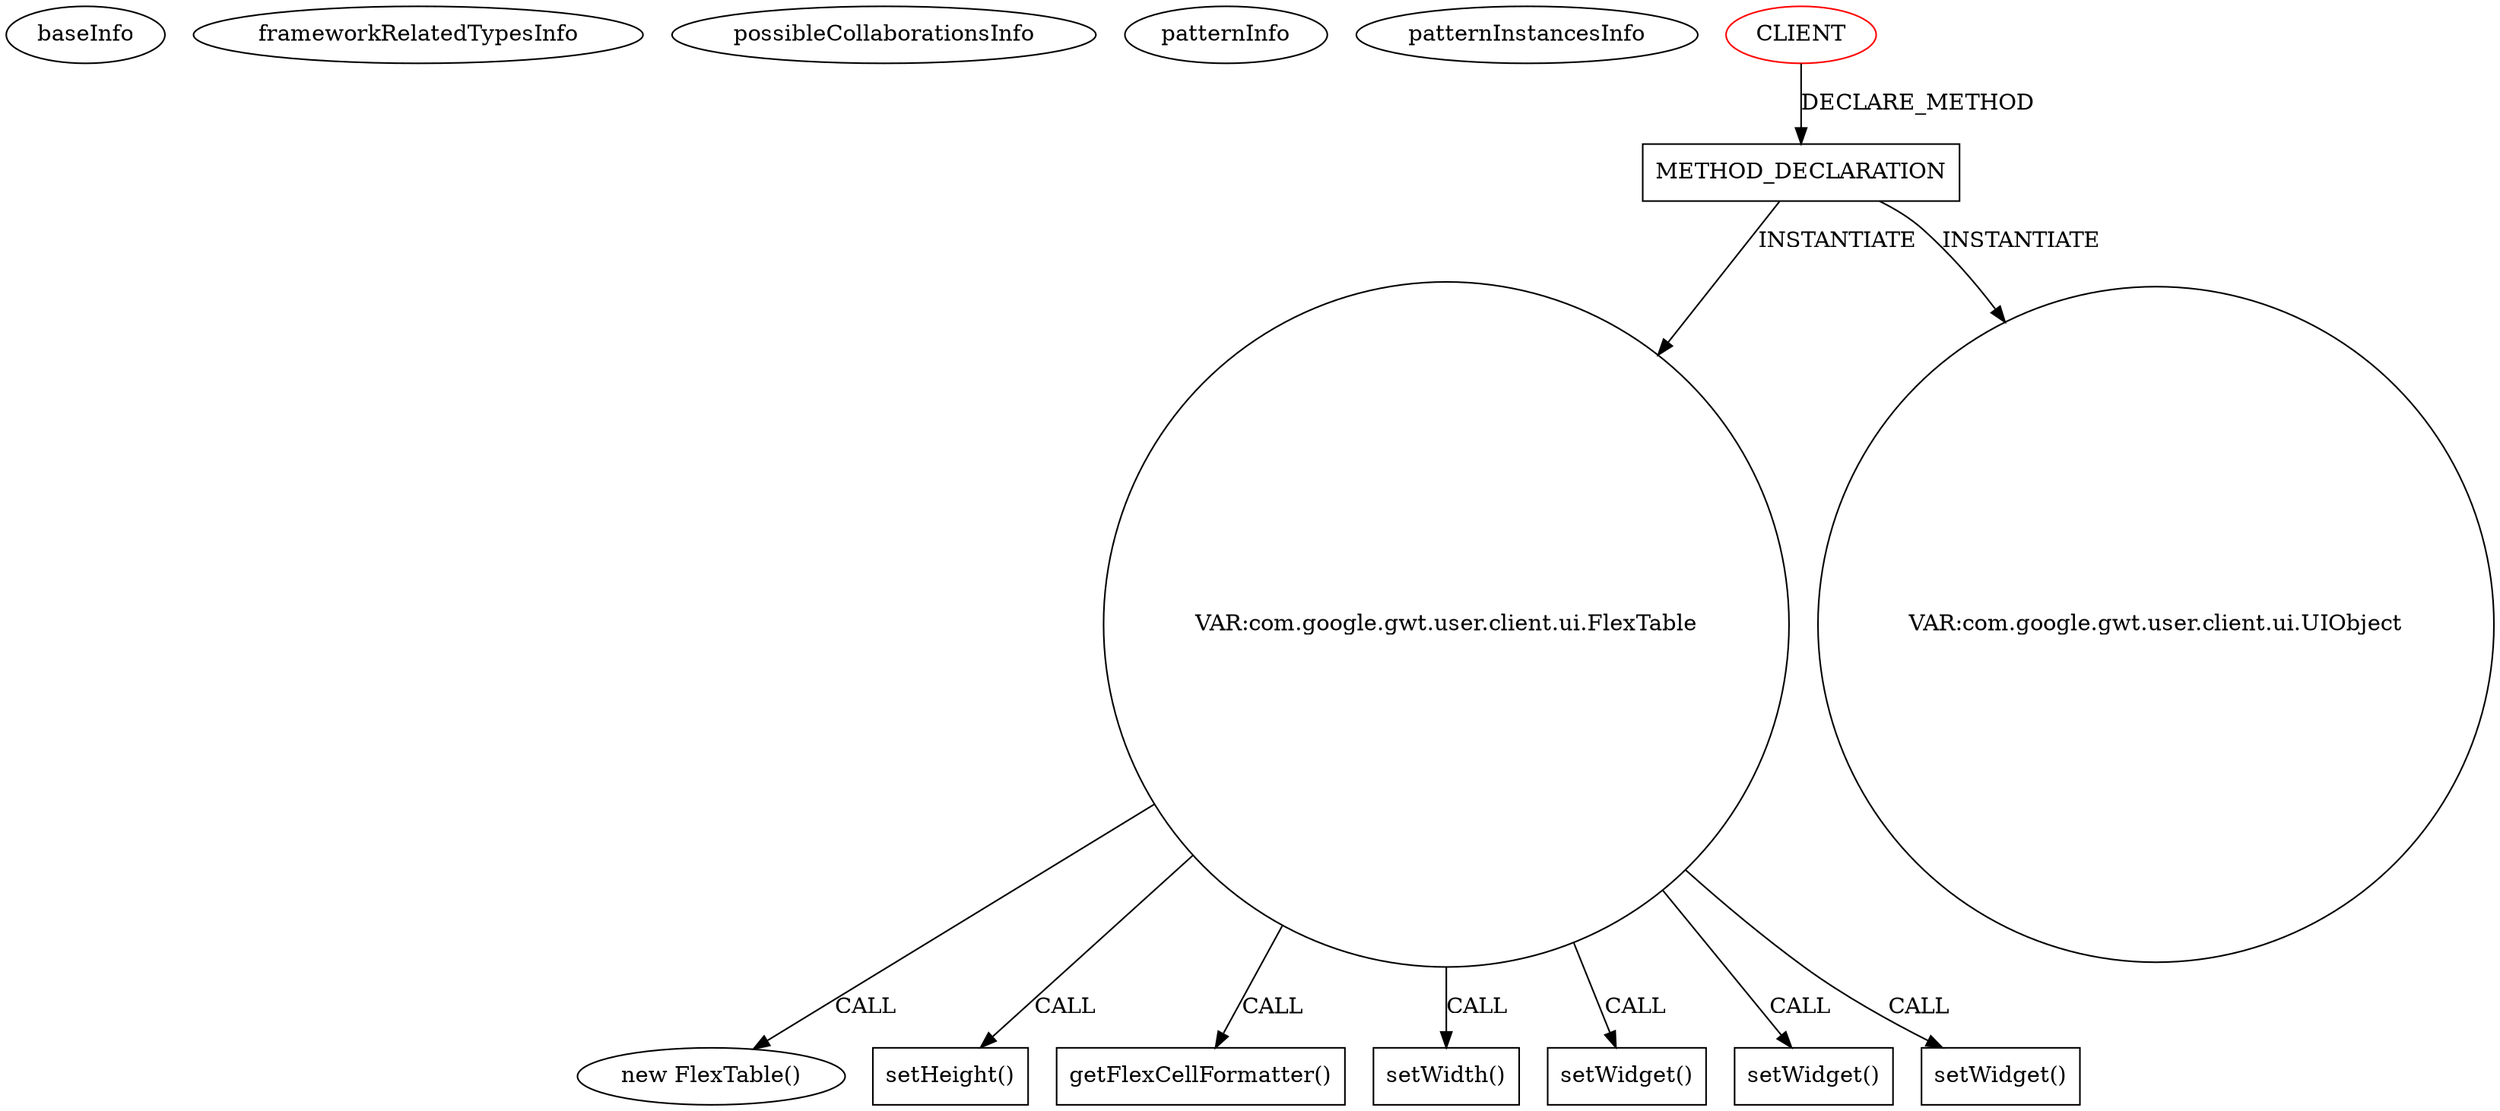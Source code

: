 digraph {
baseInfo[graphId=1093,category="pattern",isAnonymous=false,possibleRelation=false]
frameworkRelatedTypesInfo[]
possibleCollaborationsInfo[]
patternInfo[frequency=2.0,patternRootClient=0]
patternInstancesInfo[0="MainMain-ChatCafeine~/MainMain-ChatCafeine/ChatCafeine-master/ChatCafeine/src/sources/client/vue/administration/AdminPanel.java~AdminPanel~204",1="MainMain-ChatCafeine~/MainMain-ChatCafeine/ChatCafeine-master/ChatCafeine/src/sources/client/vue/accueil/AccueilPanel.java~AccueilPanel~198"]
339[label="new FlexTable()",vertexType="CONSTRUCTOR_CALL",isFrameworkType=false]
340[label="VAR:com.google.gwt.user.client.ui.FlexTable",vertexType="VARIABLE_EXPRESION",isFrameworkType=false,shape=circle]
347[label="setHeight()",vertexType="INSIDE_CALL",isFrameworkType=false,shape=box]
349[label="getFlexCellFormatter()",vertexType="INSIDE_CALL",isFrameworkType=false,shape=box]
345[label="setWidth()",vertexType="INSIDE_CALL",isFrameworkType=false,shape=box]
327[label="METHOD_DECLARATION",vertexType="CLIENT_METHOD_DECLARATION",isFrameworkType=false,shape=box]
0[label="CLIENT",vertexType="ROOT_CLIENT_CLASS_DECLARATION",isFrameworkType=false,color=red]
329[label="VAR:com.google.gwt.user.client.ui.UIObject",vertexType="VARIABLE_EXPRESION",isFrameworkType=false,shape=circle]
377[label="setWidget()",vertexType="INSIDE_CALL",isFrameworkType=false,shape=box]
391[label="setWidget()",vertexType="INSIDE_CALL",isFrameworkType=false,shape=box]
389[label="setWidget()",vertexType="INSIDE_CALL",isFrameworkType=false,shape=box]
340->345[label="CALL"]
0->327[label="DECLARE_METHOD"]
327->340[label="INSTANTIATE"]
340->339[label="CALL"]
340->347[label="CALL"]
340->349[label="CALL"]
327->329[label="INSTANTIATE"]
340->389[label="CALL"]
340->391[label="CALL"]
340->377[label="CALL"]
}

